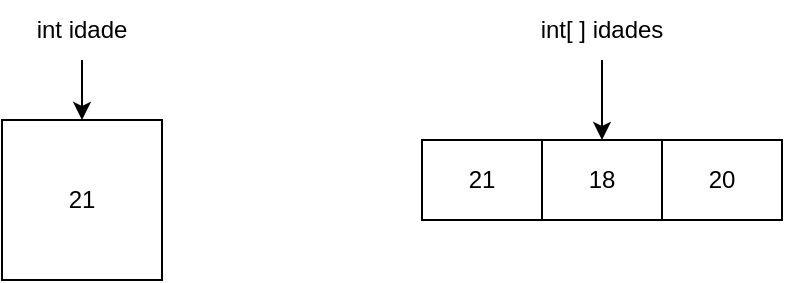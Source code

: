 <mxfile version="26.1.3">
  <diagram name="Página-1" id="LoU7gArkTaPu0FmMXbNn">
    <mxGraphModel dx="1277" dy="710" grid="1" gridSize="10" guides="1" tooltips="1" connect="1" arrows="1" fold="1" page="1" pageScale="1" pageWidth="827" pageHeight="1169" math="0" shadow="0">
      <root>
        <mxCell id="0" />
        <mxCell id="1" parent="0" />
        <mxCell id="Y37DwEpY64FMjU-fzQsg-3" style="edgeStyle=orthogonalEdgeStyle;rounded=0;orthogonalLoop=1;jettySize=auto;html=1;" edge="1" parent="1" source="Y37DwEpY64FMjU-fzQsg-1" target="Y37DwEpY64FMjU-fzQsg-2">
          <mxGeometry relative="1" as="geometry" />
        </mxCell>
        <mxCell id="Y37DwEpY64FMjU-fzQsg-1" value="&lt;div&gt;int idade&lt;/div&gt;" style="text;strokeColor=none;align=center;fillColor=none;html=1;verticalAlign=middle;whiteSpace=wrap;rounded=0;" vertex="1" parent="1">
          <mxGeometry x="229" y="130" width="60" height="30" as="geometry" />
        </mxCell>
        <mxCell id="Y37DwEpY64FMjU-fzQsg-2" value="21" style="whiteSpace=wrap;html=1;aspect=fixed;" vertex="1" parent="1">
          <mxGeometry x="219" y="190" width="80" height="80" as="geometry" />
        </mxCell>
        <mxCell id="Y37DwEpY64FMjU-fzQsg-4" value="int[ ] idades" style="text;strokeColor=none;align=center;fillColor=none;html=1;verticalAlign=middle;whiteSpace=wrap;rounded=0;" vertex="1" parent="1">
          <mxGeometry x="484" y="130" width="70" height="30" as="geometry" />
        </mxCell>
        <mxCell id="Y37DwEpY64FMjU-fzQsg-5" value="" style="shape=table;startSize=0;container=1;collapsible=0;childLayout=tableLayout;" vertex="1" parent="1">
          <mxGeometry x="429" y="200" width="180" height="40" as="geometry" />
        </mxCell>
        <mxCell id="Y37DwEpY64FMjU-fzQsg-6" value="" style="shape=tableRow;horizontal=0;startSize=0;swimlaneHead=0;swimlaneBody=0;strokeColor=inherit;top=0;left=0;bottom=0;right=0;collapsible=0;dropTarget=0;fillColor=none;points=[[0,0.5],[1,0.5]];portConstraint=eastwest;" vertex="1" parent="Y37DwEpY64FMjU-fzQsg-5">
          <mxGeometry width="180" height="40" as="geometry" />
        </mxCell>
        <mxCell id="Y37DwEpY64FMjU-fzQsg-7" value="21" style="shape=partialRectangle;html=1;whiteSpace=wrap;connectable=0;strokeColor=inherit;overflow=hidden;fillColor=none;top=0;left=0;bottom=0;right=0;pointerEvents=1;" vertex="1" parent="Y37DwEpY64FMjU-fzQsg-6">
          <mxGeometry width="60" height="40" as="geometry">
            <mxRectangle width="60" height="40" as="alternateBounds" />
          </mxGeometry>
        </mxCell>
        <mxCell id="Y37DwEpY64FMjU-fzQsg-8" value="18" style="shape=partialRectangle;html=1;whiteSpace=wrap;connectable=0;strokeColor=inherit;overflow=hidden;fillColor=none;top=0;left=0;bottom=0;right=0;pointerEvents=1;" vertex="1" parent="Y37DwEpY64FMjU-fzQsg-6">
          <mxGeometry x="60" width="60" height="40" as="geometry">
            <mxRectangle width="60" height="40" as="alternateBounds" />
          </mxGeometry>
        </mxCell>
        <mxCell id="Y37DwEpY64FMjU-fzQsg-9" value="20" style="shape=partialRectangle;html=1;whiteSpace=wrap;connectable=0;strokeColor=inherit;overflow=hidden;fillColor=none;top=0;left=0;bottom=0;right=0;pointerEvents=1;" vertex="1" parent="Y37DwEpY64FMjU-fzQsg-6">
          <mxGeometry x="120" width="60" height="40" as="geometry">
            <mxRectangle width="60" height="40" as="alternateBounds" />
          </mxGeometry>
        </mxCell>
        <mxCell id="Y37DwEpY64FMjU-fzQsg-10" style="edgeStyle=orthogonalEdgeStyle;rounded=0;orthogonalLoop=1;jettySize=auto;html=1;entryX=0.5;entryY=0;entryDx=0;entryDy=0;entryPerimeter=0;" edge="1" parent="1" source="Y37DwEpY64FMjU-fzQsg-4" target="Y37DwEpY64FMjU-fzQsg-6">
          <mxGeometry relative="1" as="geometry" />
        </mxCell>
      </root>
    </mxGraphModel>
  </diagram>
</mxfile>
